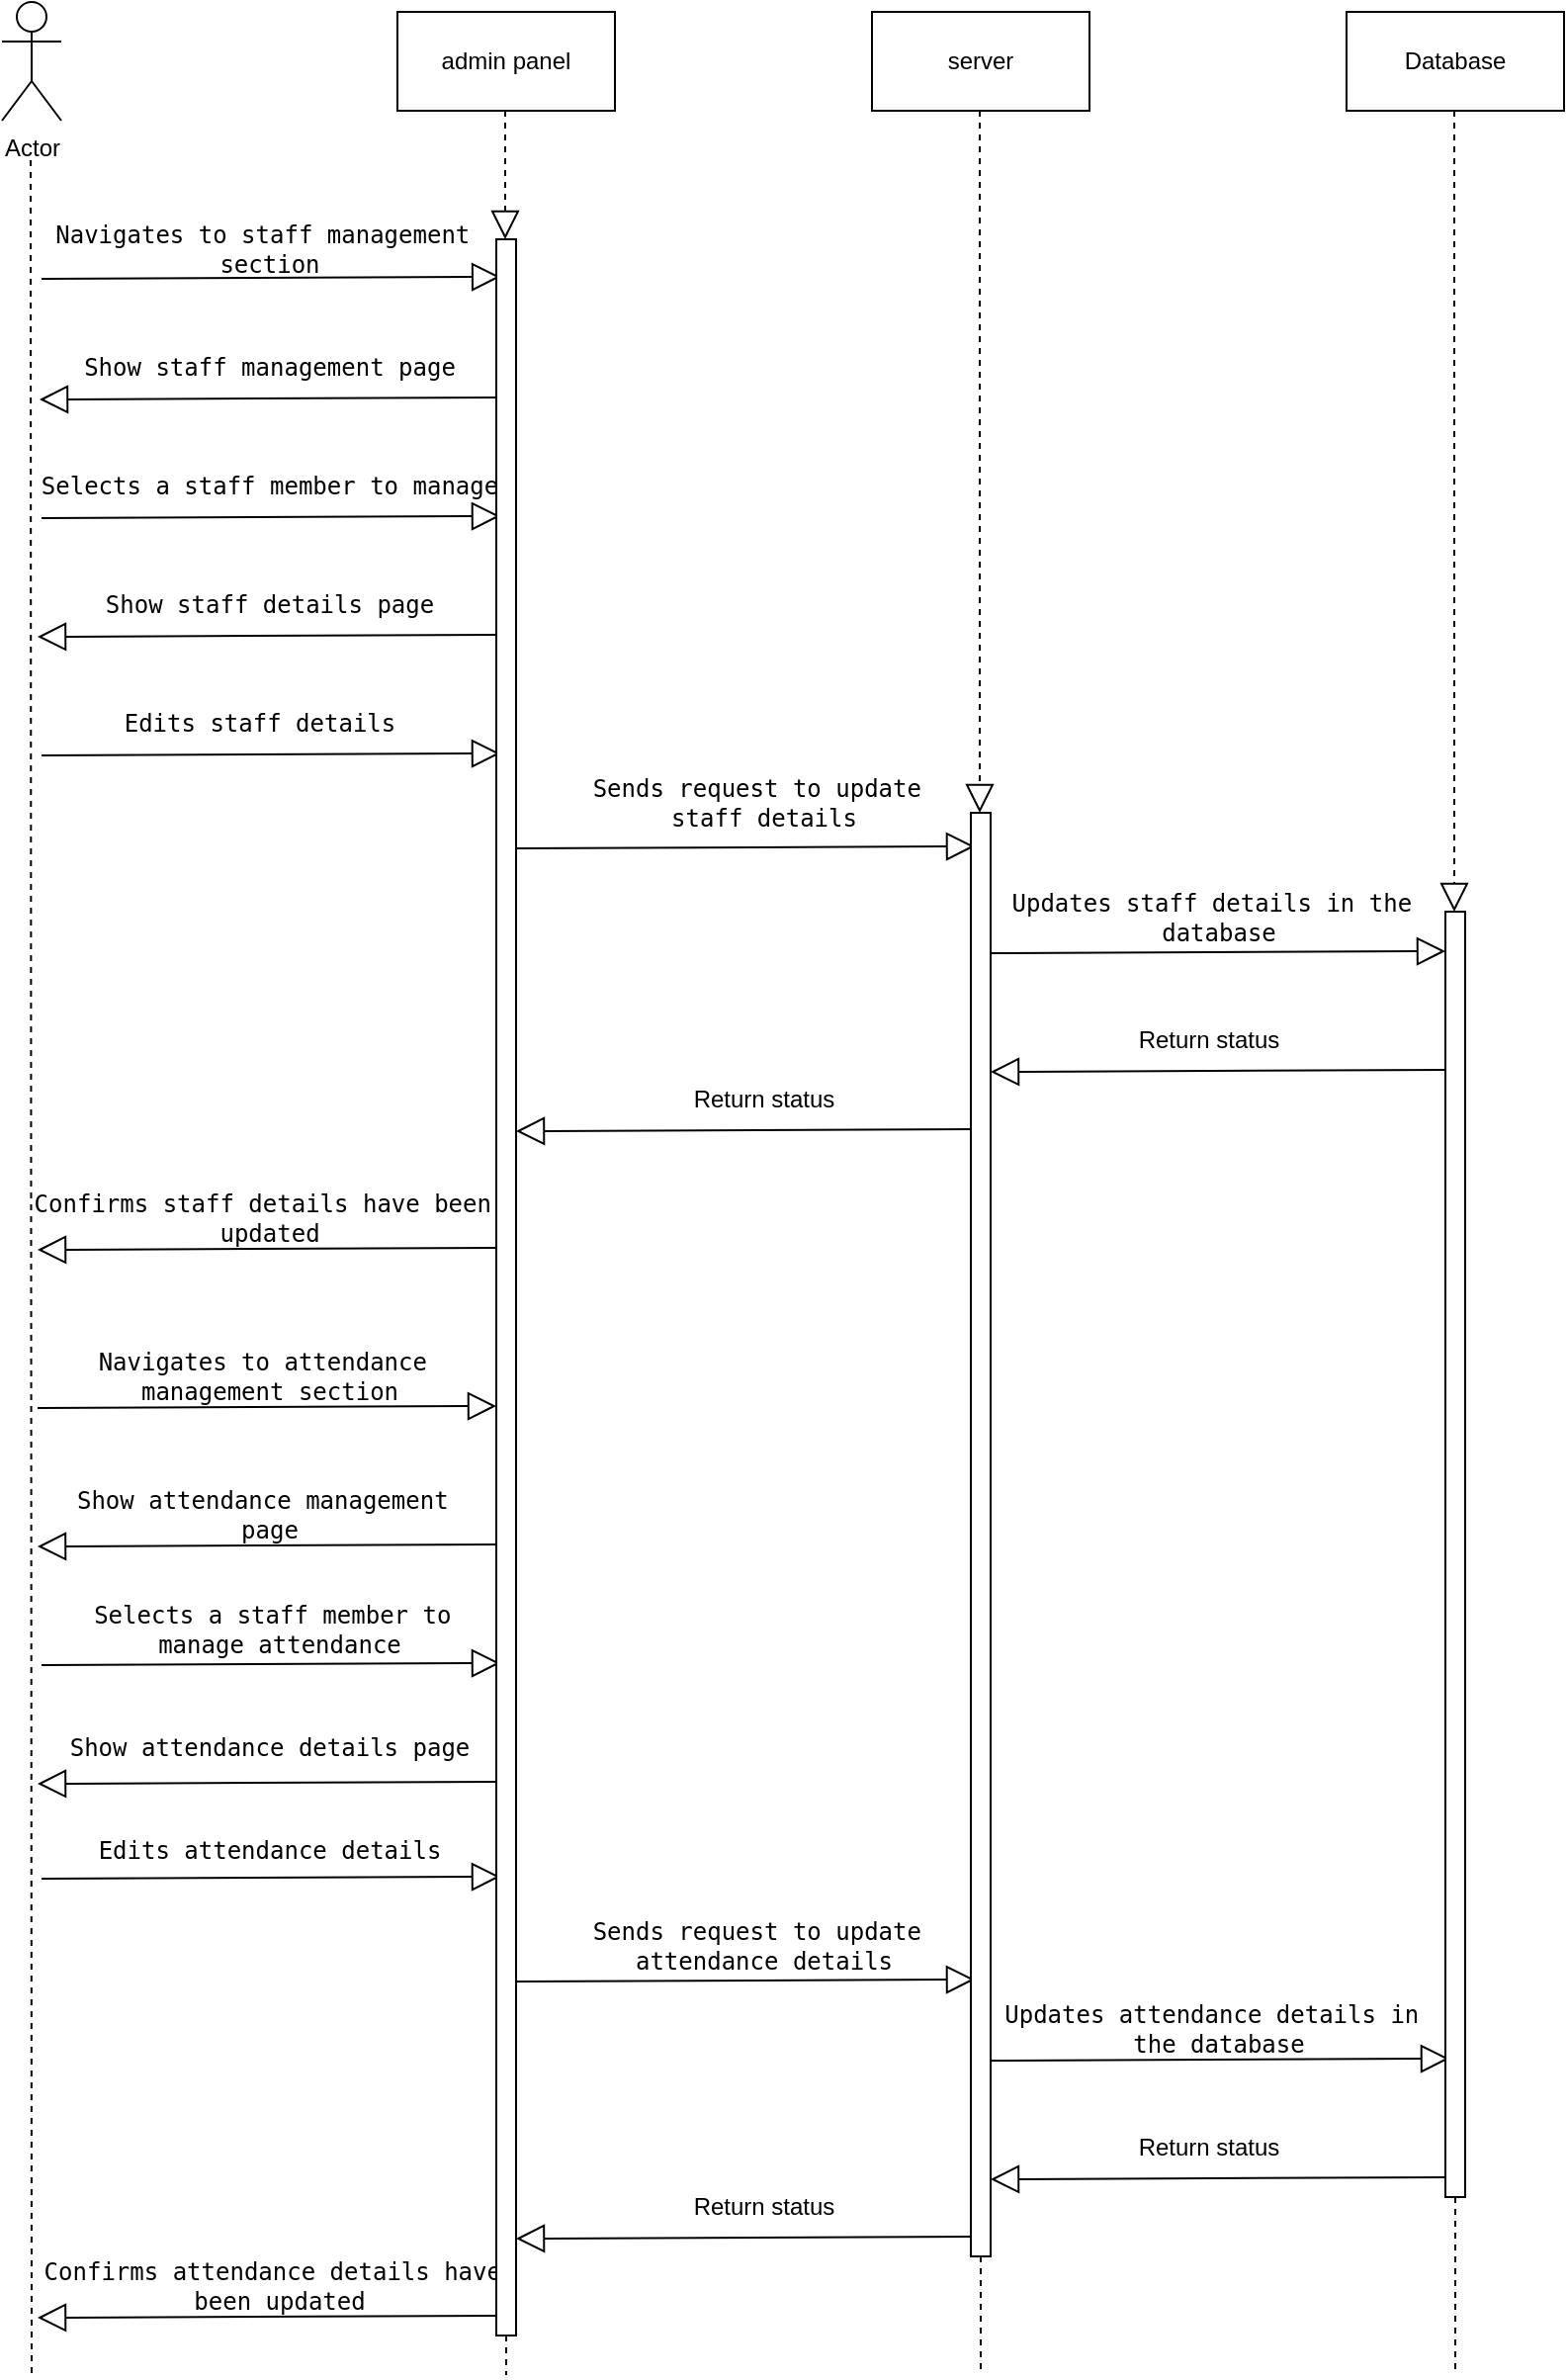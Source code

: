 <mxfile version="21.2.9" type="github">
  <diagram name="Page-1" id="ZU61pW85Vs68K8lzghGT">
    <mxGraphModel dx="954" dy="556" grid="1" gridSize="10" guides="1" tooltips="1" connect="1" arrows="1" fold="1" page="1" pageScale="1" pageWidth="1100" pageHeight="1700" math="0" shadow="0">
      <root>
        <mxCell id="0" />
        <mxCell id="1" parent="0" />
        <mxCell id="4tsxPiN9Ej_s7Ec1uIhf-1" value="Actor" style="shape=umlActor;verticalLabelPosition=bottom;verticalAlign=top;html=1;outlineConnect=0;" parent="1" vertex="1">
          <mxGeometry x="120" y="40" width="30" height="60" as="geometry" />
        </mxCell>
        <mxCell id="4tsxPiN9Ej_s7Ec1uIhf-2" value="server" style="html=1;whiteSpace=wrap;" parent="1" vertex="1">
          <mxGeometry x="560" y="45" width="110" height="50" as="geometry" />
        </mxCell>
        <mxCell id="4tsxPiN9Ej_s7Ec1uIhf-3" value="admin panel" style="html=1;whiteSpace=wrap;" parent="1" vertex="1">
          <mxGeometry x="320" y="45" width="110" height="50" as="geometry" />
        </mxCell>
        <mxCell id="4tsxPiN9Ej_s7Ec1uIhf-4" value="" style="endArrow=none;dashed=1;endFill=0;endSize=12;html=1;rounded=0;" parent="1" edge="1">
          <mxGeometry width="160" relative="1" as="geometry">
            <mxPoint x="134.5" y="120" as="sourcePoint" />
            <mxPoint x="135" y="1240" as="targetPoint" />
          </mxGeometry>
        </mxCell>
        <mxCell id="4tsxPiN9Ej_s7Ec1uIhf-5" value="" style="endArrow=none;dashed=1;endFill=0;endSize=12;html=1;rounded=0;" parent="1" source="4tsxPiN9Ej_s7Ec1uIhf-50" edge="1">
          <mxGeometry width="160" relative="1" as="geometry">
            <mxPoint x="374.5" y="95" as="sourcePoint" />
            <mxPoint x="375" y="1240" as="targetPoint" />
          </mxGeometry>
        </mxCell>
        <mxCell id="4tsxPiN9Ej_s7Ec1uIhf-6" value="" style="endArrow=none;dashed=1;endFill=0;endSize=12;html=1;rounded=0;" parent="1" source="4tsxPiN9Ej_s7Ec1uIhf-52" edge="1">
          <mxGeometry width="160" relative="1" as="geometry">
            <mxPoint x="614.5" y="95" as="sourcePoint" />
            <mxPoint x="615" y="1240" as="targetPoint" />
          </mxGeometry>
        </mxCell>
        <mxCell id="4tsxPiN9Ej_s7Ec1uIhf-7" value="&lt;pre&gt;&lt;code class=&quot;!whitespace-pre hljs language-rust&quot;&gt;Navigates to staff management &lt;br&gt;section&lt;/code&gt;&lt;/pre&gt;" style="text;html=1;align=center;verticalAlign=middle;resizable=0;points=[];autosize=1;strokeColor=none;fillColor=none;" parent="1" vertex="1">
          <mxGeometry x="140" y="130" width="230" height="70" as="geometry" />
        </mxCell>
        <mxCell id="4tsxPiN9Ej_s7Ec1uIhf-8" value="Database" style="html=1;whiteSpace=wrap;" parent="1" vertex="1">
          <mxGeometry x="800" y="45" width="110" height="50" as="geometry" />
        </mxCell>
        <mxCell id="4tsxPiN9Ej_s7Ec1uIhf-9" value="" style="endArrow=none;dashed=1;endFill=0;endSize=12;html=1;rounded=0;" parent="1" source="4tsxPiN9Ej_s7Ec1uIhf-54" edge="1">
          <mxGeometry width="160" relative="1" as="geometry">
            <mxPoint x="854.5" y="95" as="sourcePoint" />
            <mxPoint x="855" y="1240" as="targetPoint" />
          </mxGeometry>
        </mxCell>
        <mxCell id="4tsxPiN9Ej_s7Ec1uIhf-10" value="&lt;pre&gt;&lt;code class=&quot;!whitespace-pre hljs language-rust&quot;&gt;Show staff management page&lt;/code&gt;&lt;/pre&gt;" style="text;html=1;align=center;verticalAlign=middle;resizable=0;points=[];autosize=1;strokeColor=none;fillColor=none;" parent="1" vertex="1">
          <mxGeometry x="150" y="200" width="210" height="50" as="geometry" />
        </mxCell>
        <mxCell id="4tsxPiN9Ej_s7Ec1uIhf-11" value="&lt;pre&gt;&lt;code class=&quot;!whitespace-pre hljs language-rust&quot;&gt;Selects a staff member to manage&lt;/code&gt;&lt;/pre&gt;" style="text;html=1;align=center;verticalAlign=middle;resizable=0;points=[];autosize=1;strokeColor=none;fillColor=none;" parent="1" vertex="1">
          <mxGeometry x="130" y="260" width="250" height="50" as="geometry" />
        </mxCell>
        <mxCell id="4tsxPiN9Ej_s7Ec1uIhf-12" value="&lt;pre&gt;&lt;code class=&quot;!whitespace-pre hljs language-rust&quot;&gt;Show staff details page&lt;/code&gt;&lt;/pre&gt;" style="text;html=1;align=center;verticalAlign=middle;resizable=0;points=[];autosize=1;strokeColor=none;fillColor=none;" parent="1" vertex="1">
          <mxGeometry x="165" y="320" width="180" height="50" as="geometry" />
        </mxCell>
        <mxCell id="4tsxPiN9Ej_s7Ec1uIhf-13" value="&lt;pre&gt;&lt;code class=&quot;!whitespace-pre hljs language-rust&quot;&gt;Edits staff details&lt;/code&gt;&lt;/pre&gt;" style="text;html=1;align=center;verticalAlign=middle;resizable=0;points=[];autosize=1;strokeColor=none;fillColor=none;" parent="1" vertex="1">
          <mxGeometry x="170" y="380" width="160" height="50" as="geometry" />
        </mxCell>
        <mxCell id="4tsxPiN9Ej_s7Ec1uIhf-14" value="&lt;pre&gt;&lt;code class=&quot;!whitespace-pre hljs language-rust&quot;&gt;Sends request to update &lt;br&gt;staff details&lt;/code&gt;&lt;/pre&gt;" style="text;html=1;align=center;verticalAlign=middle;resizable=0;points=[];autosize=1;strokeColor=none;fillColor=none;" parent="1" vertex="1">
          <mxGeometry x="410" y="410" width="190" height="70" as="geometry" />
        </mxCell>
        <mxCell id="4tsxPiN9Ej_s7Ec1uIhf-15" value="&lt;pre&gt;&lt;code class=&quot;!whitespace-pre hljs language-rust&quot;&gt;Updates staff details in the &lt;br&gt;database&lt;/code&gt;&lt;/pre&gt;" style="text;html=1;align=center;verticalAlign=middle;resizable=0;points=[];autosize=1;strokeColor=none;fillColor=none;" parent="1" vertex="1">
          <mxGeometry x="620" y="468" width="230" height="70" as="geometry" />
        </mxCell>
        <mxCell id="4tsxPiN9Ej_s7Ec1uIhf-16" value="&lt;div&gt;Return status&lt;/div&gt;" style="text;html=1;align=center;verticalAlign=middle;resizable=0;points=[];autosize=1;strokeColor=none;fillColor=none;" parent="1" vertex="1">
          <mxGeometry x="680" y="550" width="100" height="30" as="geometry" />
        </mxCell>
        <mxCell id="4tsxPiN9Ej_s7Ec1uIhf-17" value="Return status" style="text;html=1;align=center;verticalAlign=middle;resizable=0;points=[];autosize=1;strokeColor=none;fillColor=none;" parent="1" vertex="1">
          <mxGeometry x="455" y="580" width="100" height="30" as="geometry" />
        </mxCell>
        <mxCell id="4tsxPiN9Ej_s7Ec1uIhf-18" value="&lt;pre&gt;&lt;code class=&quot;!whitespace-pre hljs language-rust&quot;&gt;Confirms staff details have been &lt;br&gt;updated&lt;/code&gt;&lt;/pre&gt;" style="text;html=1;align=center;verticalAlign=middle;resizable=0;points=[];autosize=1;strokeColor=none;fillColor=none;" parent="1" vertex="1">
          <mxGeometry x="130" y="620" width="250" height="70" as="geometry" />
        </mxCell>
        <mxCell id="4tsxPiN9Ej_s7Ec1uIhf-19" value="&lt;pre&gt;&lt;code class=&quot;!whitespace-pre hljs language-rust&quot;&gt;Navigates to attendance &lt;br&gt;management section&lt;/code&gt;&lt;/pre&gt;" style="text;html=1;align=center;verticalAlign=middle;resizable=0;points=[];autosize=1;strokeColor=none;fillColor=none;" parent="1" vertex="1">
          <mxGeometry x="160" y="700" width="190" height="70" as="geometry" />
        </mxCell>
        <mxCell id="4tsxPiN9Ej_s7Ec1uIhf-21" value="&lt;pre&gt;&lt;code class=&quot;!whitespace-pre hljs language-rust&quot;&gt;Show attendance management &lt;br&gt;page&lt;/code&gt;&lt;/pre&gt;" style="text;html=1;align=center;verticalAlign=middle;resizable=0;points=[];autosize=1;strokeColor=none;fillColor=none;" parent="1" vertex="1">
          <mxGeometry x="150" y="770" width="210" height="70" as="geometry" />
        </mxCell>
        <mxCell id="4tsxPiN9Ej_s7Ec1uIhf-22" value="&lt;pre&gt;&lt;code class=&quot;!whitespace-pre hljs language-rust&quot;&gt;Selects a staff member to &lt;br&gt;manage attendance&lt;/code&gt;&lt;/pre&gt;" style="text;html=1;align=center;verticalAlign=middle;resizable=0;points=[];autosize=1;strokeColor=none;fillColor=none;" parent="1" vertex="1">
          <mxGeometry x="155" y="828" width="210" height="70" as="geometry" />
        </mxCell>
        <mxCell id="4tsxPiN9Ej_s7Ec1uIhf-23" value="&lt;pre&gt;&lt;code class=&quot;!whitespace-pre hljs language-rust&quot;&gt;Show attendance details page&lt;/code&gt;&lt;/pre&gt;" style="text;html=1;align=center;verticalAlign=middle;resizable=0;points=[];autosize=1;strokeColor=none;fillColor=none;" parent="1" vertex="1">
          <mxGeometry x="145" y="898" width="220" height="50" as="geometry" />
        </mxCell>
        <mxCell id="4tsxPiN9Ej_s7Ec1uIhf-24" value="&lt;pre&gt;&lt;code class=&quot;!whitespace-pre hljs language-rust&quot;&gt;Edits attendance details&lt;/code&gt;&lt;/pre&gt;" style="text;html=1;align=center;verticalAlign=middle;resizable=0;points=[];autosize=1;strokeColor=none;fillColor=none;" parent="1" vertex="1">
          <mxGeometry x="160" y="950" width="190" height="50" as="geometry" />
        </mxCell>
        <mxCell id="4tsxPiN9Ej_s7Ec1uIhf-25" value="&lt;pre&gt;&lt;code class=&quot;!whitespace-pre hljs language-rust&quot;&gt;Sends request to update &lt;br&gt;attendance details&lt;/code&gt;&lt;/pre&gt;" style="text;html=1;align=center;verticalAlign=middle;resizable=0;points=[];autosize=1;strokeColor=none;fillColor=none;" parent="1" vertex="1">
          <mxGeometry x="410" y="988" width="190" height="70" as="geometry" />
        </mxCell>
        <mxCell id="4tsxPiN9Ej_s7Ec1uIhf-26" value="&lt;pre&gt;&lt;code class=&quot;!whitespace-pre hljs language-rust&quot;&gt;Updates attendance details in &lt;br&gt;the database&lt;/code&gt;&lt;/pre&gt;" style="text;html=1;align=center;verticalAlign=middle;resizable=0;points=[];autosize=1;strokeColor=none;fillColor=none;" parent="1" vertex="1">
          <mxGeometry x="620" y="1030" width="230" height="70" as="geometry" />
        </mxCell>
        <mxCell id="4tsxPiN9Ej_s7Ec1uIhf-27" value="&lt;pre&gt;&lt;code class=&quot;!whitespace-pre hljs language-rust&quot;&gt;Confirms attendance details have &lt;br&gt;been updated&lt;/code&gt;&lt;/pre&gt;" style="text;html=1;align=center;verticalAlign=middle;resizable=0;points=[];autosize=1;strokeColor=none;fillColor=none;" parent="1" vertex="1">
          <mxGeometry x="135" y="1160" width="250" height="70" as="geometry" />
        </mxCell>
        <mxCell id="4tsxPiN9Ej_s7Ec1uIhf-28" value="Return status" style="text;html=1;align=center;verticalAlign=middle;resizable=0;points=[];autosize=1;strokeColor=none;fillColor=none;" parent="1" vertex="1">
          <mxGeometry x="680" y="1110" width="100" height="30" as="geometry" />
        </mxCell>
        <mxCell id="4tsxPiN9Ej_s7Ec1uIhf-29" value="Return status" style="text;html=1;align=center;verticalAlign=middle;resizable=0;points=[];autosize=1;strokeColor=none;fillColor=none;" parent="1" vertex="1">
          <mxGeometry x="455" y="1140" width="100" height="30" as="geometry" />
        </mxCell>
        <mxCell id="4tsxPiN9Ej_s7Ec1uIhf-30" value="" style="endArrow=block;endFill=0;endSize=12;html=1;rounded=0;entryX=1.009;entryY=0.7;entryDx=0;entryDy=0;entryPerimeter=0;" parent="1" target="4tsxPiN9Ej_s7Ec1uIhf-7" edge="1">
          <mxGeometry width="160" relative="1" as="geometry">
            <mxPoint x="140" y="180" as="sourcePoint" />
            <mxPoint x="300" y="180" as="targetPoint" />
          </mxGeometry>
        </mxCell>
        <mxCell id="4tsxPiN9Ej_s7Ec1uIhf-31" value="" style="endArrow=block;endFill=0;endSize=12;html=1;rounded=0;entryX=1.009;entryY=0.7;entryDx=0;entryDy=0;entryPerimeter=0;" parent="1" edge="1">
          <mxGeometry width="160" relative="1" as="geometry">
            <mxPoint x="371" y="240" as="sourcePoint" />
            <mxPoint x="139" y="241" as="targetPoint" />
          </mxGeometry>
        </mxCell>
        <mxCell id="4tsxPiN9Ej_s7Ec1uIhf-32" value="" style="endArrow=block;endFill=0;endSize=12;html=1;rounded=0;entryX=1.009;entryY=0.7;entryDx=0;entryDy=0;entryPerimeter=0;" parent="1" edge="1">
          <mxGeometry width="160" relative="1" as="geometry">
            <mxPoint x="140" y="301" as="sourcePoint" />
            <mxPoint x="372" y="300" as="targetPoint" />
          </mxGeometry>
        </mxCell>
        <mxCell id="4tsxPiN9Ej_s7Ec1uIhf-33" value="" style="endArrow=block;endFill=0;endSize=12;html=1;rounded=0;entryX=1.009;entryY=0.7;entryDx=0;entryDy=0;entryPerimeter=0;" parent="1" edge="1">
          <mxGeometry width="160" relative="1" as="geometry">
            <mxPoint x="370" y="360" as="sourcePoint" />
            <mxPoint x="138" y="361" as="targetPoint" />
          </mxGeometry>
        </mxCell>
        <mxCell id="4tsxPiN9Ej_s7Ec1uIhf-34" value="" style="endArrow=block;endFill=0;endSize=12;html=1;rounded=0;entryX=1.009;entryY=0.7;entryDx=0;entryDy=0;entryPerimeter=0;" parent="1" edge="1">
          <mxGeometry width="160" relative="1" as="geometry">
            <mxPoint x="140" y="421" as="sourcePoint" />
            <mxPoint x="372" y="420" as="targetPoint" />
          </mxGeometry>
        </mxCell>
        <mxCell id="4tsxPiN9Ej_s7Ec1uIhf-35" value="" style="endArrow=block;endFill=0;endSize=12;html=1;rounded=0;entryX=1.009;entryY=0.7;entryDx=0;entryDy=0;entryPerimeter=0;" parent="1" edge="1">
          <mxGeometry width="160" relative="1" as="geometry">
            <mxPoint x="380" y="468" as="sourcePoint" />
            <mxPoint x="612" y="467" as="targetPoint" />
          </mxGeometry>
        </mxCell>
        <mxCell id="4tsxPiN9Ej_s7Ec1uIhf-36" value="" style="endArrow=block;endFill=0;endSize=12;html=1;rounded=0;entryX=1.009;entryY=0.7;entryDx=0;entryDy=0;entryPerimeter=0;" parent="1" edge="1">
          <mxGeometry width="160" relative="1" as="geometry">
            <mxPoint x="618" y="521" as="sourcePoint" />
            <mxPoint x="850" y="520" as="targetPoint" />
          </mxGeometry>
        </mxCell>
        <mxCell id="4tsxPiN9Ej_s7Ec1uIhf-37" value="" style="endArrow=block;endFill=0;endSize=12;html=1;rounded=0;entryX=1.009;entryY=0.7;entryDx=0;entryDy=0;entryPerimeter=0;" parent="1" edge="1">
          <mxGeometry width="160" relative="1" as="geometry">
            <mxPoint x="852" y="580" as="sourcePoint" />
            <mxPoint x="620" y="581" as="targetPoint" />
          </mxGeometry>
        </mxCell>
        <mxCell id="4tsxPiN9Ej_s7Ec1uIhf-38" value="" style="endArrow=block;endFill=0;endSize=12;html=1;rounded=0;entryX=1.009;entryY=0.7;entryDx=0;entryDy=0;entryPerimeter=0;" parent="1" edge="1">
          <mxGeometry width="160" relative="1" as="geometry">
            <mxPoint x="612" y="610" as="sourcePoint" />
            <mxPoint x="380" y="611" as="targetPoint" />
          </mxGeometry>
        </mxCell>
        <mxCell id="4tsxPiN9Ej_s7Ec1uIhf-39" value="" style="endArrow=block;endFill=0;endSize=12;html=1;rounded=0;entryX=1.009;entryY=0.7;entryDx=0;entryDy=0;entryPerimeter=0;" parent="1" edge="1">
          <mxGeometry width="160" relative="1" as="geometry">
            <mxPoint x="370" y="670" as="sourcePoint" />
            <mxPoint x="138" y="671" as="targetPoint" />
          </mxGeometry>
        </mxCell>
        <mxCell id="4tsxPiN9Ej_s7Ec1uIhf-40" value="" style="endArrow=block;endFill=0;endSize=12;html=1;rounded=0;entryX=1.009;entryY=0.7;entryDx=0;entryDy=0;entryPerimeter=0;" parent="1" edge="1">
          <mxGeometry width="160" relative="1" as="geometry">
            <mxPoint x="138" y="751" as="sourcePoint" />
            <mxPoint x="370" y="750" as="targetPoint" />
          </mxGeometry>
        </mxCell>
        <mxCell id="4tsxPiN9Ej_s7Ec1uIhf-41" value="" style="endArrow=block;endFill=0;endSize=12;html=1;rounded=0;entryX=1.009;entryY=0.7;entryDx=0;entryDy=0;entryPerimeter=0;" parent="1" edge="1">
          <mxGeometry width="160" relative="1" as="geometry">
            <mxPoint x="370" y="820" as="sourcePoint" />
            <mxPoint x="138" y="821" as="targetPoint" />
          </mxGeometry>
        </mxCell>
        <mxCell id="4tsxPiN9Ej_s7Ec1uIhf-42" value="" style="endArrow=block;endFill=0;endSize=12;html=1;rounded=0;entryX=1.009;entryY=0.7;entryDx=0;entryDy=0;entryPerimeter=0;" parent="1" edge="1">
          <mxGeometry width="160" relative="1" as="geometry">
            <mxPoint x="140" y="881" as="sourcePoint" />
            <mxPoint x="372" y="880" as="targetPoint" />
          </mxGeometry>
        </mxCell>
        <mxCell id="4tsxPiN9Ej_s7Ec1uIhf-43" value="" style="endArrow=block;endFill=0;endSize=12;html=1;rounded=0;entryX=1.009;entryY=0.7;entryDx=0;entryDy=0;entryPerimeter=0;" parent="1" edge="1">
          <mxGeometry width="160" relative="1" as="geometry">
            <mxPoint x="370" y="940" as="sourcePoint" />
            <mxPoint x="138" y="941" as="targetPoint" />
          </mxGeometry>
        </mxCell>
        <mxCell id="4tsxPiN9Ej_s7Ec1uIhf-44" value="" style="endArrow=block;endFill=0;endSize=12;html=1;rounded=0;entryX=1.009;entryY=0.7;entryDx=0;entryDy=0;entryPerimeter=0;" parent="1" edge="1">
          <mxGeometry width="160" relative="1" as="geometry">
            <mxPoint x="140" y="989" as="sourcePoint" />
            <mxPoint x="372" y="988" as="targetPoint" />
          </mxGeometry>
        </mxCell>
        <mxCell id="4tsxPiN9Ej_s7Ec1uIhf-45" value="" style="endArrow=block;endFill=0;endSize=12;html=1;rounded=0;entryX=1.009;entryY=0.7;entryDx=0;entryDy=0;entryPerimeter=0;" parent="1" edge="1">
          <mxGeometry width="160" relative="1" as="geometry">
            <mxPoint x="380" y="1041" as="sourcePoint" />
            <mxPoint x="612" y="1040" as="targetPoint" />
          </mxGeometry>
        </mxCell>
        <mxCell id="4tsxPiN9Ej_s7Ec1uIhf-46" value="" style="endArrow=block;endFill=0;endSize=12;html=1;rounded=0;entryX=1.009;entryY=0.7;entryDx=0;entryDy=0;entryPerimeter=0;" parent="1" edge="1">
          <mxGeometry width="160" relative="1" as="geometry">
            <mxPoint x="620" y="1081" as="sourcePoint" />
            <mxPoint x="852" y="1080" as="targetPoint" />
          </mxGeometry>
        </mxCell>
        <mxCell id="4tsxPiN9Ej_s7Ec1uIhf-47" value="" style="endArrow=block;endFill=0;endSize=12;html=1;rounded=0;entryX=1.009;entryY=0.7;entryDx=0;entryDy=0;entryPerimeter=0;" parent="1" edge="1">
          <mxGeometry width="160" relative="1" as="geometry">
            <mxPoint x="852" y="1140" as="sourcePoint" />
            <mxPoint x="620" y="1141" as="targetPoint" />
          </mxGeometry>
        </mxCell>
        <mxCell id="4tsxPiN9Ej_s7Ec1uIhf-48" value="" style="endArrow=block;endFill=0;endSize=12;html=1;rounded=0;entryX=1.009;entryY=0.7;entryDx=0;entryDy=0;entryPerimeter=0;" parent="1" edge="1">
          <mxGeometry width="160" relative="1" as="geometry">
            <mxPoint x="612" y="1170" as="sourcePoint" />
            <mxPoint x="380" y="1171" as="targetPoint" />
          </mxGeometry>
        </mxCell>
        <mxCell id="4tsxPiN9Ej_s7Ec1uIhf-49" value="" style="endArrow=block;endFill=0;endSize=12;html=1;rounded=0;entryX=1.009;entryY=0.7;entryDx=0;entryDy=0;entryPerimeter=0;" parent="1" edge="1">
          <mxGeometry width="160" relative="1" as="geometry">
            <mxPoint x="370" y="1210" as="sourcePoint" />
            <mxPoint x="138" y="1211" as="targetPoint" />
          </mxGeometry>
        </mxCell>
        <mxCell id="4tsxPiN9Ej_s7Ec1uIhf-51" value="" style="endArrow=block;dashed=1;endFill=0;endSize=12;html=1;rounded=0;" parent="1" target="4tsxPiN9Ej_s7Ec1uIhf-50" edge="1">
          <mxGeometry width="160" relative="1" as="geometry">
            <mxPoint x="374.5" y="95" as="sourcePoint" />
            <mxPoint x="375" y="1240" as="targetPoint" />
          </mxGeometry>
        </mxCell>
        <mxCell id="4tsxPiN9Ej_s7Ec1uIhf-50" value="" style="html=1;points=[];perimeter=orthogonalPerimeter;outlineConnect=0;targetShapes=umlLifeline;portConstraint=eastwest;newEdgeStyle={&quot;edgeStyle&quot;:&quot;elbowEdgeStyle&quot;,&quot;elbow&quot;:&quot;vertical&quot;,&quot;curved&quot;:0,&quot;rounded&quot;:0};" parent="1" vertex="1">
          <mxGeometry x="370" y="160" width="10" height="1060" as="geometry" />
        </mxCell>
        <mxCell id="4tsxPiN9Ej_s7Ec1uIhf-53" value="" style="endArrow=block;dashed=1;endFill=0;endSize=12;html=1;rounded=0;" parent="1" target="4tsxPiN9Ej_s7Ec1uIhf-52" edge="1">
          <mxGeometry width="160" relative="1" as="geometry">
            <mxPoint x="614.5" y="95" as="sourcePoint" />
            <mxPoint x="615" y="1240" as="targetPoint" />
          </mxGeometry>
        </mxCell>
        <mxCell id="4tsxPiN9Ej_s7Ec1uIhf-52" value="" style="html=1;points=[];perimeter=orthogonalPerimeter;outlineConnect=0;targetShapes=umlLifeline;portConstraint=eastwest;newEdgeStyle={&quot;edgeStyle&quot;:&quot;elbowEdgeStyle&quot;,&quot;elbow&quot;:&quot;vertical&quot;,&quot;curved&quot;:0,&quot;rounded&quot;:0};" parent="1" vertex="1">
          <mxGeometry x="610" y="450" width="10" height="730" as="geometry" />
        </mxCell>
        <mxCell id="4tsxPiN9Ej_s7Ec1uIhf-55" value="" style="endArrow=block;dashed=1;endFill=0;endSize=12;html=1;rounded=0;" parent="1" target="4tsxPiN9Ej_s7Ec1uIhf-54" edge="1">
          <mxGeometry width="160" relative="1" as="geometry">
            <mxPoint x="854.5" y="95" as="sourcePoint" />
            <mxPoint x="855" y="1240" as="targetPoint" />
          </mxGeometry>
        </mxCell>
        <mxCell id="4tsxPiN9Ej_s7Ec1uIhf-54" value="" style="html=1;points=[];perimeter=orthogonalPerimeter;outlineConnect=0;targetShapes=umlLifeline;portConstraint=eastwest;newEdgeStyle={&quot;edgeStyle&quot;:&quot;elbowEdgeStyle&quot;,&quot;elbow&quot;:&quot;vertical&quot;,&quot;curved&quot;:0,&quot;rounded&quot;:0};" parent="1" vertex="1">
          <mxGeometry x="850" y="500" width="10" height="650" as="geometry" />
        </mxCell>
      </root>
    </mxGraphModel>
  </diagram>
</mxfile>
